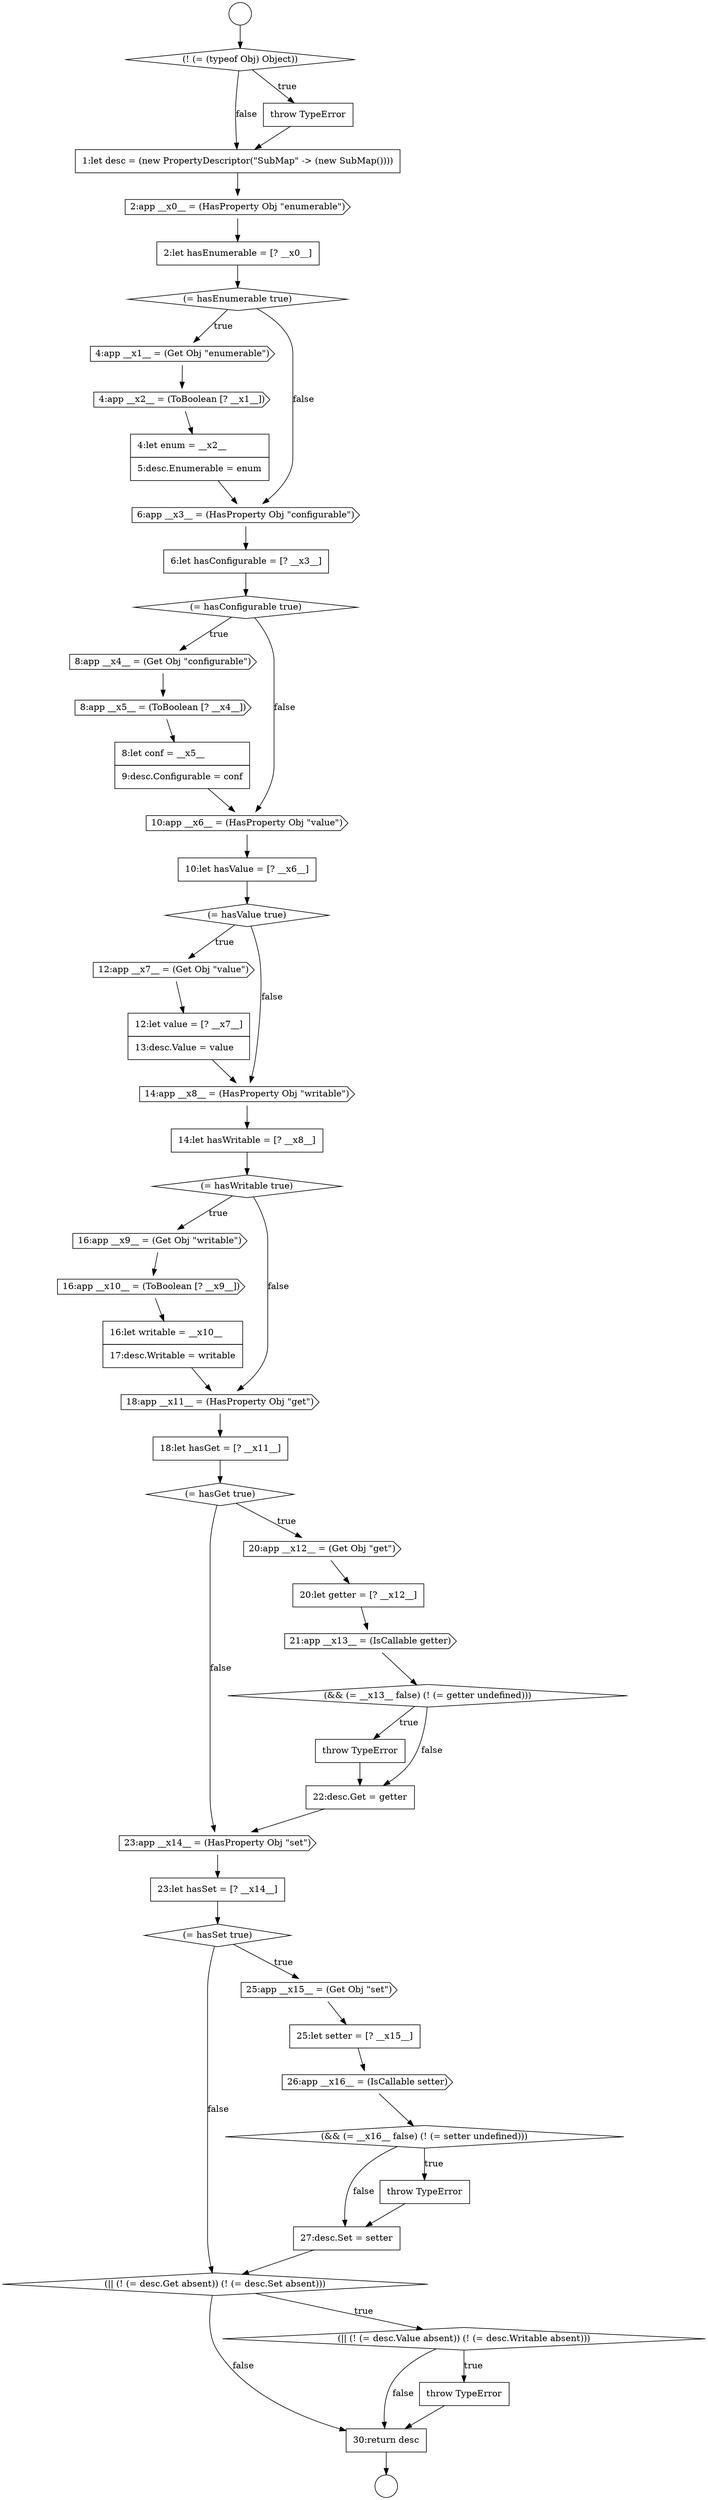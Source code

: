 digraph {
  node0 [shape=circle label=" " color="black" fillcolor="white" style=filled]
  node5 [shape=cds, label=<<font color="black">2:app __x0__ = (HasProperty Obj &quot;enumerable&quot;)</font>> color="black" fillcolor="white" style=filled]
  node10 [shape=none, margin=0, label=<<font color="black">
    <table border="0" cellborder="1" cellspacing="0" cellpadding="10">
      <tr><td align="left">4:let enum = __x2__</td></tr>
      <tr><td align="left">5:desc.Enumerable = enum</td></tr>
    </table>
  </font>> color="black" fillcolor="white" style=filled]
  node14 [shape=cds, label=<<font color="black">8:app __x4__ = (Get Obj &quot;configurable&quot;)</font>> color="black" fillcolor="white" style=filled]
  node1 [shape=circle label=" " color="black" fillcolor="white" style=filled]
  node6 [shape=none, margin=0, label=<<font color="black">
    <table border="0" cellborder="1" cellspacing="0" cellpadding="10">
      <tr><td align="left">2:let hasEnumerable = [? __x0__]</td></tr>
    </table>
  </font>> color="black" fillcolor="white" style=filled]
  node9 [shape=cds, label=<<font color="black">4:app __x2__ = (ToBoolean [? __x1__])</font>> color="black" fillcolor="white" style=filled]
  node2 [shape=diamond, label=<<font color="black">(! (= (typeof Obj) Object))</font>> color="black" fillcolor="white" style=filled]
  node8 [shape=cds, label=<<font color="black">4:app __x1__ = (Get Obj &quot;enumerable&quot;)</font>> color="black" fillcolor="white" style=filled]
  node4 [shape=none, margin=0, label=<<font color="black">
    <table border="0" cellborder="1" cellspacing="0" cellpadding="10">
      <tr><td align="left">1:let desc = (new PropertyDescriptor(&quot;SubMap&quot; -&gt; (new SubMap())))</td></tr>
    </table>
  </font>> color="black" fillcolor="white" style=filled]
  node42 [shape=cds, label=<<font color="black">26:app __x16__ = (IsCallable setter)</font>> color="black" fillcolor="white" style=filled]
  node24 [shape=diamond, label=<<font color="black">(= hasWritable true)</font>> color="black" fillcolor="white" style=filled]
  node37 [shape=cds, label=<<font color="black">23:app __x14__ = (HasProperty Obj &quot;set&quot;)</font>> color="black" fillcolor="white" style=filled]
  node25 [shape=cds, label=<<font color="black">16:app __x9__ = (Get Obj &quot;writable&quot;)</font>> color="black" fillcolor="white" style=filled]
  node20 [shape=cds, label=<<font color="black">12:app __x7__ = (Get Obj &quot;value&quot;)</font>> color="black" fillcolor="white" style=filled]
  node46 [shape=diamond, label=<<font color="black">(|| (! (= desc.Get absent)) (! (= desc.Set absent)))</font>> color="black" fillcolor="white" style=filled]
  node29 [shape=none, margin=0, label=<<font color="black">
    <table border="0" cellborder="1" cellspacing="0" cellpadding="10">
      <tr><td align="left">18:let hasGet = [? __x11__]</td></tr>
    </table>
  </font>> color="black" fillcolor="white" style=filled]
  node21 [shape=none, margin=0, label=<<font color="black">
    <table border="0" cellborder="1" cellspacing="0" cellpadding="10">
      <tr><td align="left">12:let value = [? __x7__]</td></tr>
      <tr><td align="left">13:desc.Value = value</td></tr>
    </table>
  </font>> color="black" fillcolor="white" style=filled]
  node33 [shape=cds, label=<<font color="black">21:app __x13__ = (IsCallable getter)</font>> color="black" fillcolor="white" style=filled]
  node28 [shape=cds, label=<<font color="black">18:app __x11__ = (HasProperty Obj &quot;get&quot;)</font>> color="black" fillcolor="white" style=filled]
  node38 [shape=none, margin=0, label=<<font color="black">
    <table border="0" cellborder="1" cellspacing="0" cellpadding="10">
      <tr><td align="left">23:let hasSet = [? __x14__]</td></tr>
    </table>
  </font>> color="black" fillcolor="white" style=filled]
  node13 [shape=diamond, label=<<font color="black">(= hasConfigurable true)</font>> color="black" fillcolor="white" style=filled]
  node41 [shape=none, margin=0, label=<<font color="black">
    <table border="0" cellborder="1" cellspacing="0" cellpadding="10">
      <tr><td align="left">25:let setter = [? __x15__]</td></tr>
    </table>
  </font>> color="black" fillcolor="white" style=filled]
  node45 [shape=none, margin=0, label=<<font color="black">
    <table border="0" cellborder="1" cellspacing="0" cellpadding="10">
      <tr><td align="left">27:desc.Set = setter</td></tr>
    </table>
  </font>> color="black" fillcolor="white" style=filled]
  node17 [shape=cds, label=<<font color="black">10:app __x6__ = (HasProperty Obj &quot;value&quot;)</font>> color="black" fillcolor="white" style=filled]
  node32 [shape=none, margin=0, label=<<font color="black">
    <table border="0" cellborder="1" cellspacing="0" cellpadding="10">
      <tr><td align="left">20:let getter = [? __x12__]</td></tr>
    </table>
  </font>> color="black" fillcolor="white" style=filled]
  node34 [shape=diamond, label=<<font color="black">(&amp;&amp; (= __x13__ false) (! (= getter undefined)))</font>> color="black" fillcolor="white" style=filled]
  node22 [shape=cds, label=<<font color="black">14:app __x8__ = (HasProperty Obj &quot;writable&quot;)</font>> color="black" fillcolor="white" style=filled]
  node44 [shape=none, margin=0, label=<<font color="black">
    <table border="0" cellborder="1" cellspacing="0" cellpadding="10">
      <tr><td align="left">throw TypeError</td></tr>
    </table>
  </font>> color="black" fillcolor="white" style=filled]
  node27 [shape=none, margin=0, label=<<font color="black">
    <table border="0" cellborder="1" cellspacing="0" cellpadding="10">
      <tr><td align="left">16:let writable = __x10__</td></tr>
      <tr><td align="left">17:desc.Writable = writable</td></tr>
    </table>
  </font>> color="black" fillcolor="white" style=filled]
  node12 [shape=none, margin=0, label=<<font color="black">
    <table border="0" cellborder="1" cellspacing="0" cellpadding="10">
      <tr><td align="left">6:let hasConfigurable = [? __x3__]</td></tr>
    </table>
  </font>> color="black" fillcolor="white" style=filled]
  node49 [shape=none, margin=0, label=<<font color="black">
    <table border="0" cellborder="1" cellspacing="0" cellpadding="10">
      <tr><td align="left">30:return desc</td></tr>
    </table>
  </font>> color="black" fillcolor="white" style=filled]
  node7 [shape=diamond, label=<<font color="black">(= hasEnumerable true)</font>> color="black" fillcolor="white" style=filled]
  node39 [shape=diamond, label=<<font color="black">(= hasSet true)</font>> color="black" fillcolor="white" style=filled]
  node3 [shape=none, margin=0, label=<<font color="black">
    <table border="0" cellborder="1" cellspacing="0" cellpadding="10">
      <tr><td align="left">throw TypeError</td></tr>
    </table>
  </font>> color="black" fillcolor="white" style=filled]
  node35 [shape=none, margin=0, label=<<font color="black">
    <table border="0" cellborder="1" cellspacing="0" cellpadding="10">
      <tr><td align="left">throw TypeError</td></tr>
    </table>
  </font>> color="black" fillcolor="white" style=filled]
  node48 [shape=none, margin=0, label=<<font color="black">
    <table border="0" cellborder="1" cellspacing="0" cellpadding="10">
      <tr><td align="left">throw TypeError</td></tr>
    </table>
  </font>> color="black" fillcolor="white" style=filled]
  node18 [shape=none, margin=0, label=<<font color="black">
    <table border="0" cellborder="1" cellspacing="0" cellpadding="10">
      <tr><td align="left">10:let hasValue = [? __x6__]</td></tr>
    </table>
  </font>> color="black" fillcolor="white" style=filled]
  node16 [shape=none, margin=0, label=<<font color="black">
    <table border="0" cellborder="1" cellspacing="0" cellpadding="10">
      <tr><td align="left">8:let conf = __x5__</td></tr>
      <tr><td align="left">9:desc.Configurable = conf</td></tr>
    </table>
  </font>> color="black" fillcolor="white" style=filled]
  node31 [shape=cds, label=<<font color="black">20:app __x12__ = (Get Obj &quot;get&quot;)</font>> color="black" fillcolor="white" style=filled]
  node11 [shape=cds, label=<<font color="black">6:app __x3__ = (HasProperty Obj &quot;configurable&quot;)</font>> color="black" fillcolor="white" style=filled]
  node43 [shape=diamond, label=<<font color="black">(&amp;&amp; (= __x16__ false) (! (= setter undefined)))</font>> color="black" fillcolor="white" style=filled]
  node40 [shape=cds, label=<<font color="black">25:app __x15__ = (Get Obj &quot;set&quot;)</font>> color="black" fillcolor="white" style=filled]
  node26 [shape=cds, label=<<font color="black">16:app __x10__ = (ToBoolean [? __x9__])</font>> color="black" fillcolor="white" style=filled]
  node23 [shape=none, margin=0, label=<<font color="black">
    <table border="0" cellborder="1" cellspacing="0" cellpadding="10">
      <tr><td align="left">14:let hasWritable = [? __x8__]</td></tr>
    </table>
  </font>> color="black" fillcolor="white" style=filled]
  node36 [shape=none, margin=0, label=<<font color="black">
    <table border="0" cellborder="1" cellspacing="0" cellpadding="10">
      <tr><td align="left">22:desc.Get = getter</td></tr>
    </table>
  </font>> color="black" fillcolor="white" style=filled]
  node30 [shape=diamond, label=<<font color="black">(= hasGet true)</font>> color="black" fillcolor="white" style=filled]
  node19 [shape=diamond, label=<<font color="black">(= hasValue true)</font>> color="black" fillcolor="white" style=filled]
  node47 [shape=diamond, label=<<font color="black">(|| (! (= desc.Value absent)) (! (= desc.Writable absent)))</font>> color="black" fillcolor="white" style=filled]
  node15 [shape=cds, label=<<font color="black">8:app __x5__ = (ToBoolean [? __x4__])</font>> color="black" fillcolor="white" style=filled]
  node15 -> node16 [ color="black"]
  node35 -> node36 [ color="black"]
  node12 -> node13 [ color="black"]
  node9 -> node10 [ color="black"]
  node40 -> node41 [ color="black"]
  node26 -> node27 [ color="black"]
  node13 -> node14 [label=<<font color="black">true</font>> color="black"]
  node13 -> node17 [label=<<font color="black">false</font>> color="black"]
  node10 -> node11 [ color="black"]
  node20 -> node21 [ color="black"]
  node46 -> node47 [label=<<font color="black">true</font>> color="black"]
  node46 -> node49 [label=<<font color="black">false</font>> color="black"]
  node16 -> node17 [ color="black"]
  node38 -> node39 [ color="black"]
  node5 -> node6 [ color="black"]
  node3 -> node4 [ color="black"]
  node28 -> node29 [ color="black"]
  node29 -> node30 [ color="black"]
  node24 -> node25 [label=<<font color="black">true</font>> color="black"]
  node24 -> node28 [label=<<font color="black">false</font>> color="black"]
  node42 -> node43 [ color="black"]
  node18 -> node19 [ color="black"]
  node7 -> node8 [label=<<font color="black">true</font>> color="black"]
  node7 -> node11 [label=<<font color="black">false</font>> color="black"]
  node11 -> node12 [ color="black"]
  node39 -> node40 [label=<<font color="black">true</font>> color="black"]
  node39 -> node46 [label=<<font color="black">false</font>> color="black"]
  node34 -> node35 [label=<<font color="black">true</font>> color="black"]
  node34 -> node36 [label=<<font color="black">false</font>> color="black"]
  node45 -> node46 [ color="black"]
  node0 -> node2 [ color="black"]
  node36 -> node37 [ color="black"]
  node2 -> node3 [label=<<font color="black">true</font>> color="black"]
  node2 -> node4 [label=<<font color="black">false</font>> color="black"]
  node22 -> node23 [ color="black"]
  node6 -> node7 [ color="black"]
  node44 -> node45 [ color="black"]
  node27 -> node28 [ color="black"]
  node37 -> node38 [ color="black"]
  node19 -> node20 [label=<<font color="black">true</font>> color="black"]
  node19 -> node22 [label=<<font color="black">false</font>> color="black"]
  node23 -> node24 [ color="black"]
  node14 -> node15 [ color="black"]
  node31 -> node32 [ color="black"]
  node43 -> node44 [label=<<font color="black">true</font>> color="black"]
  node43 -> node45 [label=<<font color="black">false</font>> color="black"]
  node4 -> node5 [ color="black"]
  node49 -> node1 [ color="black"]
  node25 -> node26 [ color="black"]
  node8 -> node9 [ color="black"]
  node21 -> node22 [ color="black"]
  node48 -> node49 [ color="black"]
  node30 -> node31 [label=<<font color="black">true</font>> color="black"]
  node30 -> node37 [label=<<font color="black">false</font>> color="black"]
  node32 -> node33 [ color="black"]
  node47 -> node48 [label=<<font color="black">true</font>> color="black"]
  node47 -> node49 [label=<<font color="black">false</font>> color="black"]
  node17 -> node18 [ color="black"]
  node33 -> node34 [ color="black"]
  node41 -> node42 [ color="black"]
}
